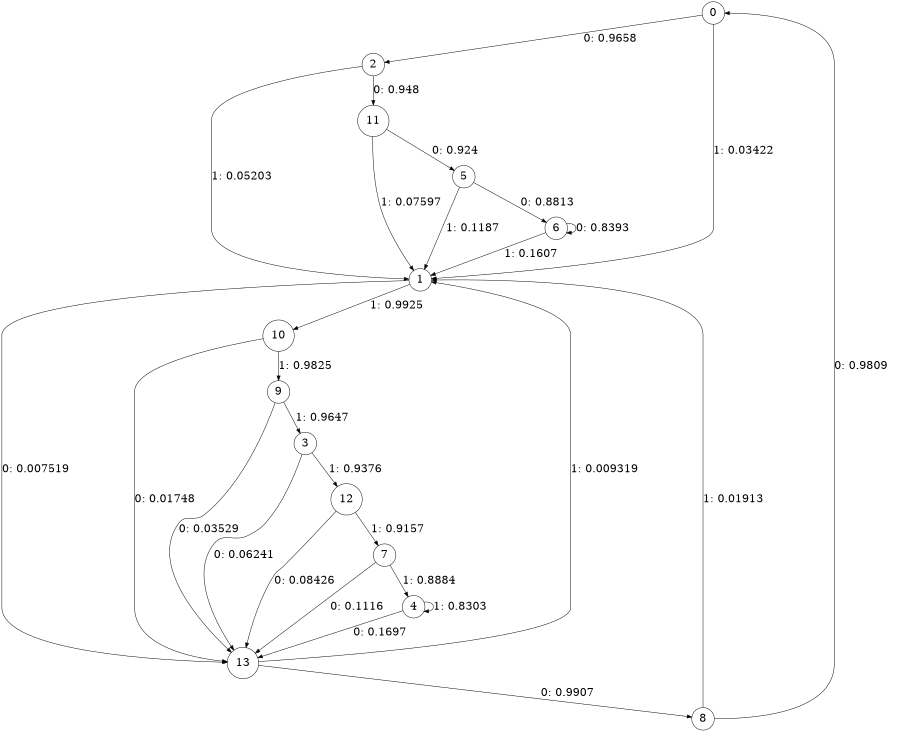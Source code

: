 digraph "ch2_random_source_L8" {
size = "6,8.5";
ratio = "fill";
node [shape = circle];
node [fontsize = 24];
edge [fontsize = 24];
0 -> 2 [label = "0: 0.9658   "];
0 -> 1 [label = "1: 0.03422  "];
1 -> 13 [label = "0: 0.007519  "];
1 -> 10 [label = "1: 0.9925   "];
2 -> 11 [label = "0: 0.948    "];
2 -> 1 [label = "1: 0.05203  "];
3 -> 13 [label = "0: 0.06241  "];
3 -> 12 [label = "1: 0.9376   "];
4 -> 13 [label = "0: 0.1697   "];
4 -> 4 [label = "1: 0.8303   "];
5 -> 6 [label = "0: 0.8813   "];
5 -> 1 [label = "1: 0.1187   "];
6 -> 6 [label = "0: 0.8393   "];
6 -> 1 [label = "1: 0.1607   "];
7 -> 13 [label = "0: 0.1116   "];
7 -> 4 [label = "1: 0.8884   "];
8 -> 0 [label = "0: 0.9809   "];
8 -> 1 [label = "1: 0.01913  "];
9 -> 13 [label = "0: 0.03529  "];
9 -> 3 [label = "1: 0.9647   "];
10 -> 13 [label = "0: 0.01748  "];
10 -> 9 [label = "1: 0.9825   "];
11 -> 5 [label = "0: 0.924    "];
11 -> 1 [label = "1: 0.07597  "];
12 -> 13 [label = "0: 0.08426  "];
12 -> 7 [label = "1: 0.9157   "];
13 -> 8 [label = "0: 0.9907   "];
13 -> 1 [label = "1: 0.009319  "];
}